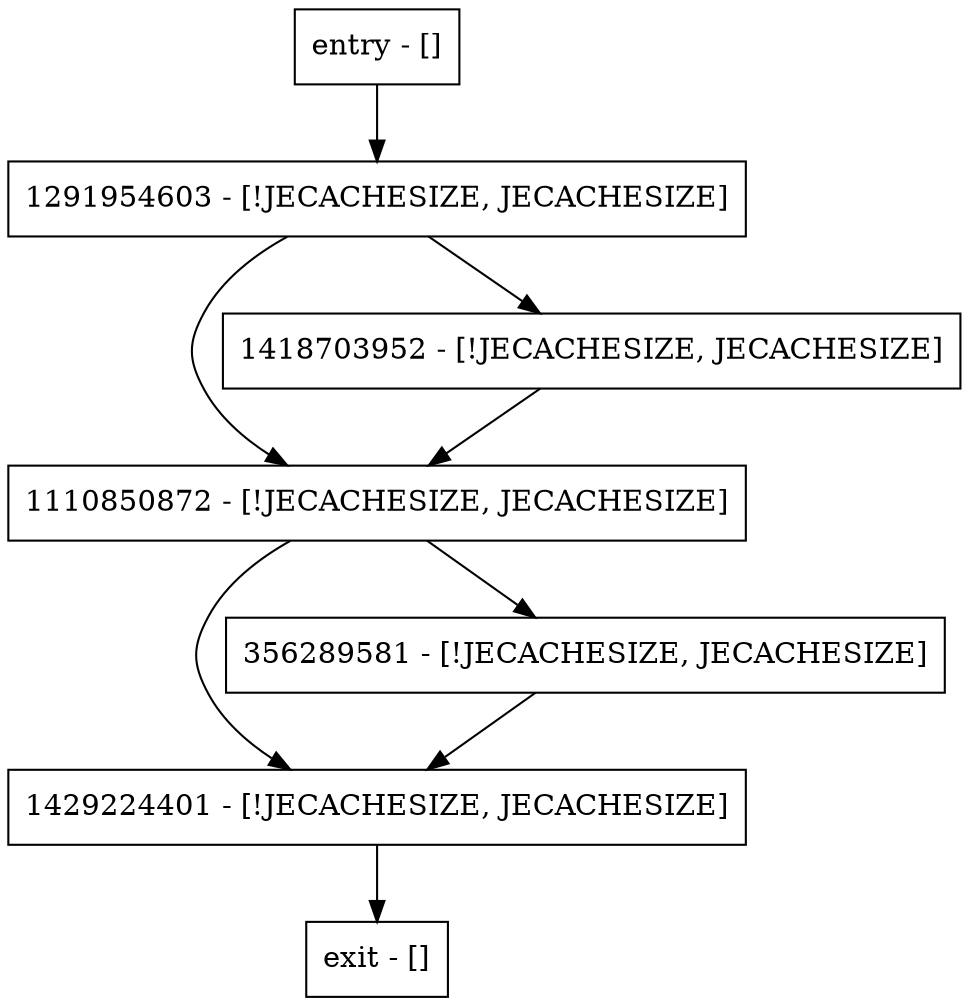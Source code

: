 digraph getMemorySize {
node [shape=record];
entry [label="entry - []"];
exit [label="exit - []"];
1291954603 [label="1291954603 - [!JECACHESIZE, JECACHESIZE]"];
1110850872 [label="1110850872 - [!JECACHESIZE, JECACHESIZE]"];
1418703952 [label="1418703952 - [!JECACHESIZE, JECACHESIZE]"];
1429224401 [label="1429224401 - [!JECACHESIZE, JECACHESIZE]"];
356289581 [label="356289581 - [!JECACHESIZE, JECACHESIZE]"];
entry;
exit;
entry -> 1291954603;
1291954603 -> 1110850872;
1291954603 -> 1418703952;
1110850872 -> 1429224401;
1110850872 -> 356289581;
1418703952 -> 1110850872;
1429224401 -> exit;
356289581 -> 1429224401;
}
